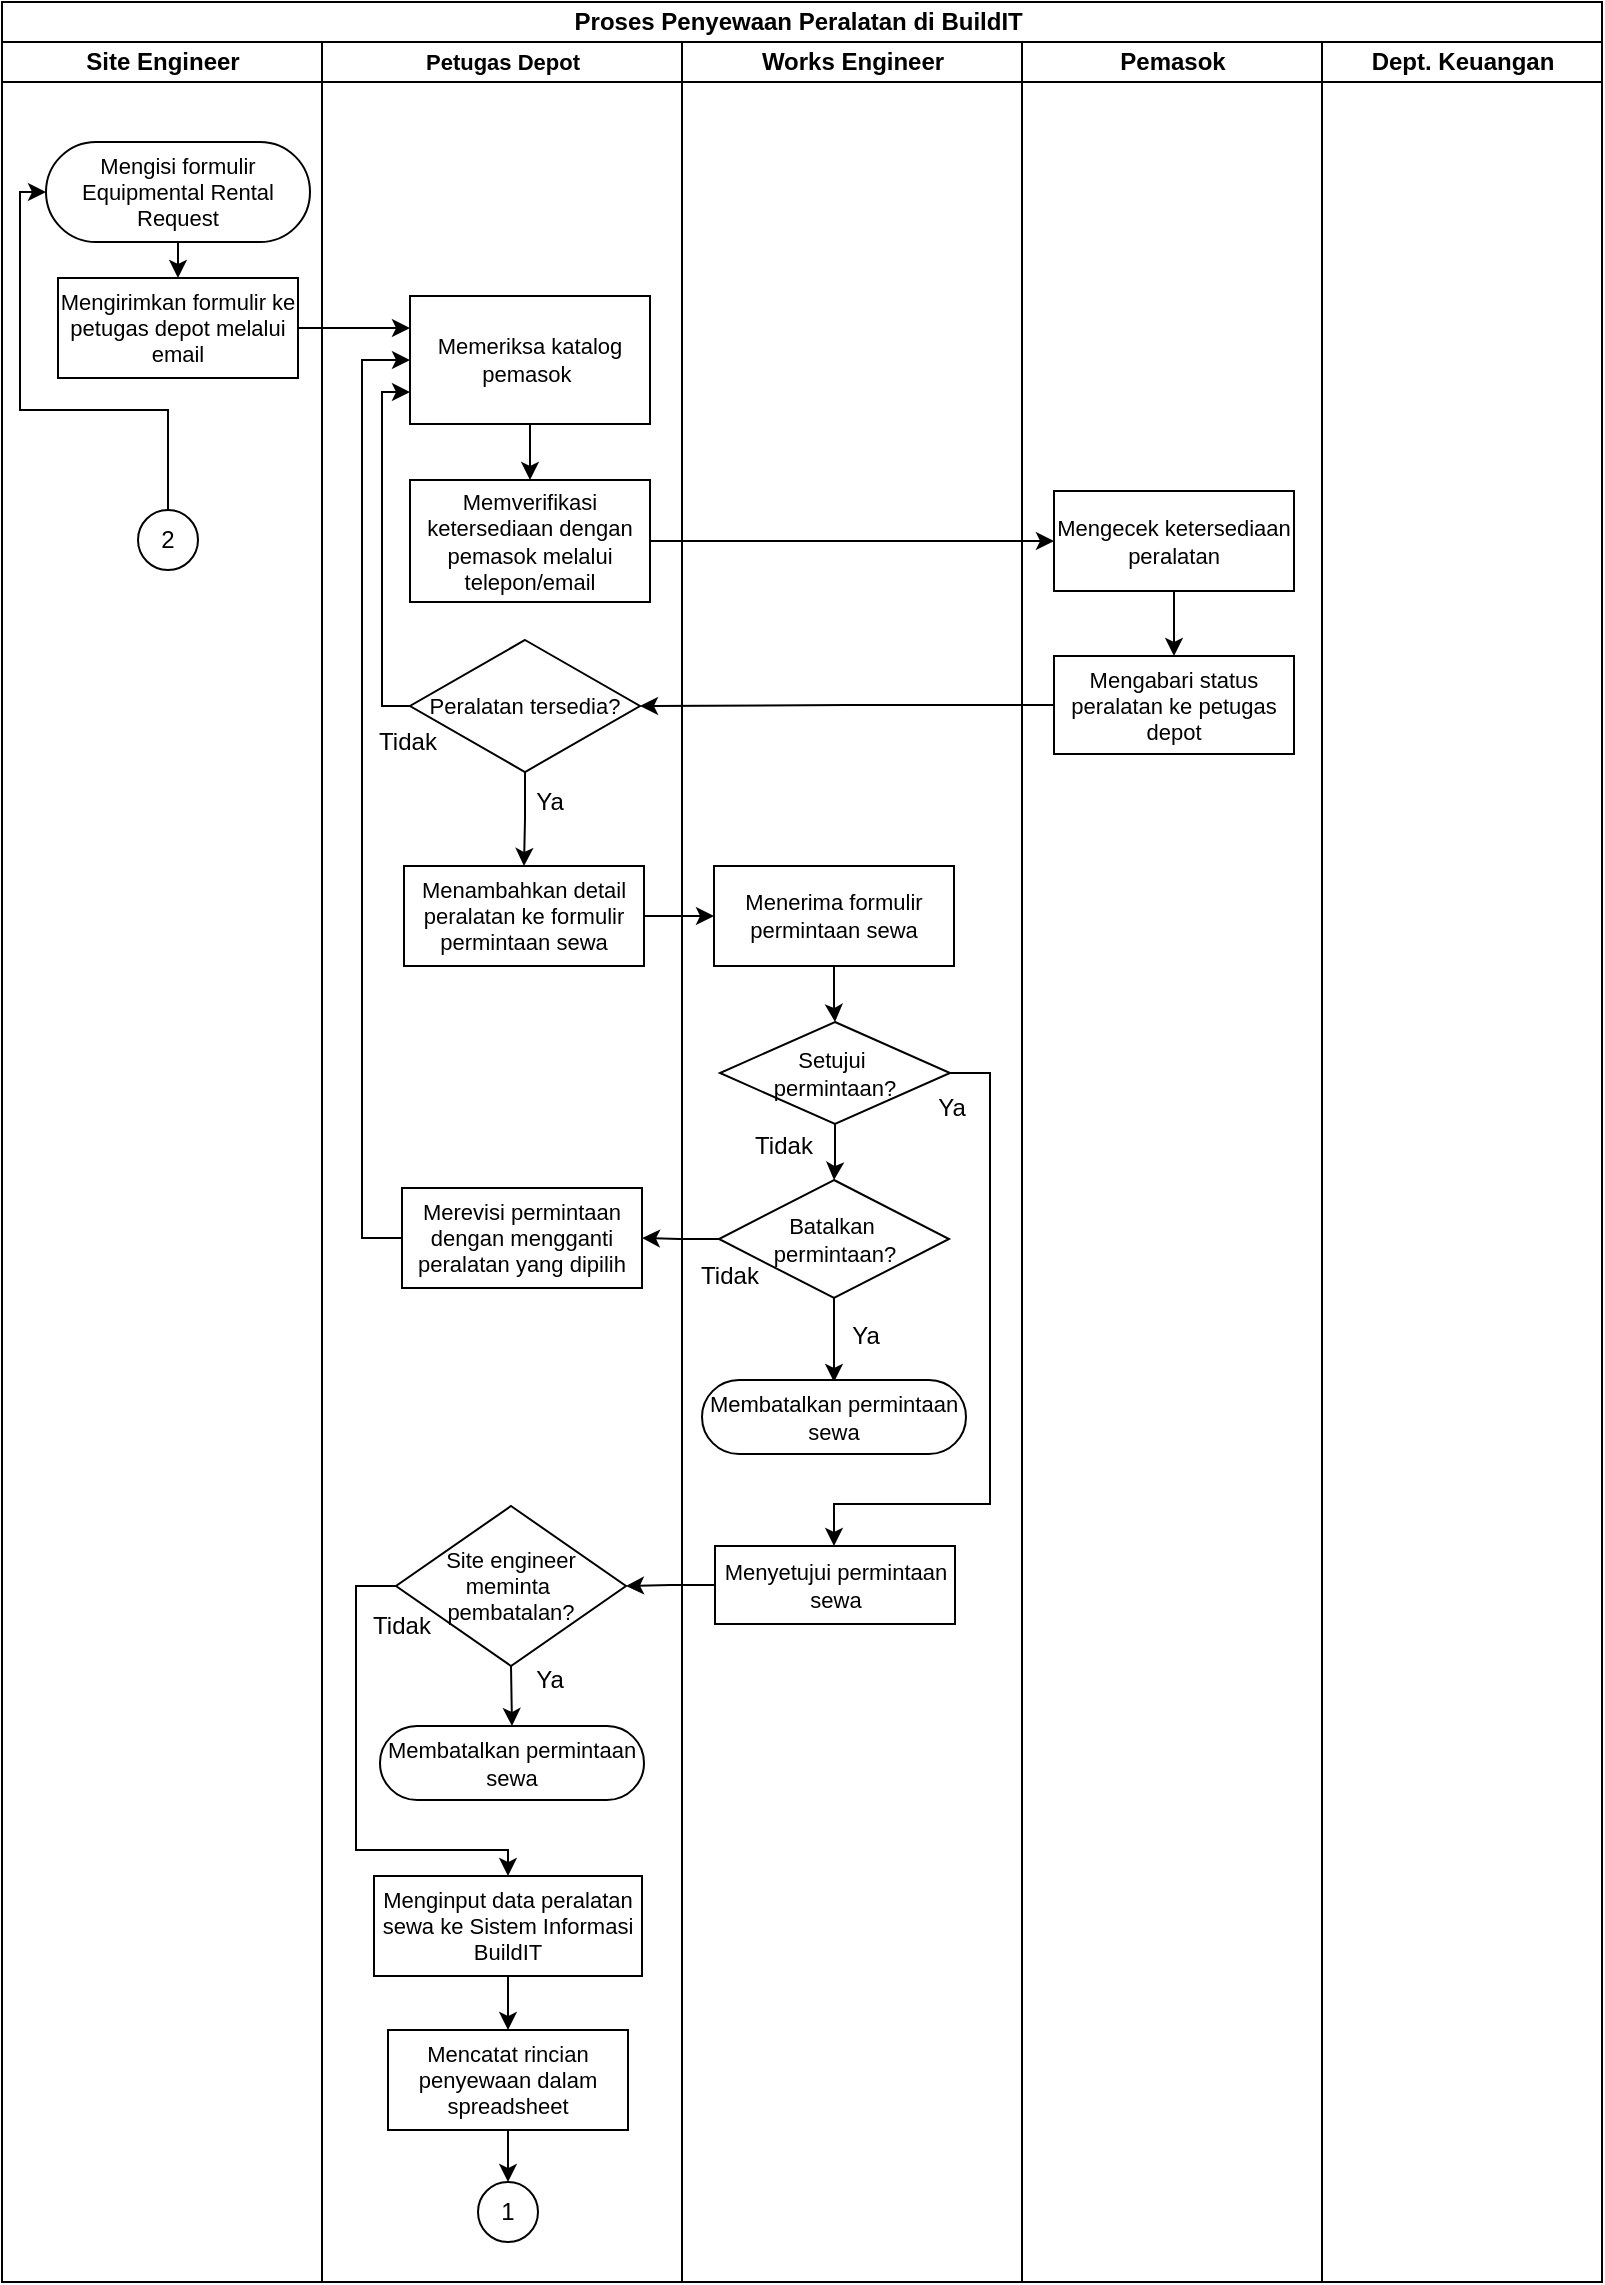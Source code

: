 <mxfile version="26.0.14" pages="3">
  <diagram id="prtHgNgQTEPvFCAcTncT" name="Page-1">
    <mxGraphModel dx="1945" dy="4340" grid="1" gridSize="10" guides="1" tooltips="1" connect="1" arrows="1" fold="1" page="1" pageScale="1" pageWidth="827" pageHeight="1169" math="0" shadow="0">
      <root>
        <mxCell id="0" />
        <mxCell id="1" parent="0" />
        <mxCell id="jIQ_TxtXl38ZR4wvXbJK-1" value="Proses Penyewaan Peralatan di BuildIT&amp;nbsp;" style="swimlane;html=1;childLayout=stackLayout;resizeParent=1;resizeParentMax=0;startSize=20;whiteSpace=wrap;gradientColor=none;" parent="1" vertex="1">
          <mxGeometry x="11" y="-3494" width="800" height="1140" as="geometry">
            <mxRectangle x="234" y="-3440" width="260" height="30" as="alternateBounds" />
          </mxGeometry>
        </mxCell>
        <mxCell id="jIQ_TxtXl38ZR4wvXbJK-2" value="Site Engineer" style="swimlane;html=1;startSize=20;labelBorderColor=none;labelBackgroundColor=none;textShadow=0;fontColor=default;" parent="jIQ_TxtXl38ZR4wvXbJK-1" vertex="1">
          <mxGeometry y="20" width="160" height="1120" as="geometry">
            <mxRectangle y="20" width="40" height="460" as="alternateBounds" />
          </mxGeometry>
        </mxCell>
        <mxCell id="stpsXEzvuc9ygyJErnF_-3" style="edgeStyle=orthogonalEdgeStyle;rounded=0;orthogonalLoop=1;jettySize=auto;html=1;exitX=0.5;exitY=1;exitDx=0;exitDy=0;entryX=0.5;entryY=0;entryDx=0;entryDy=0;" parent="jIQ_TxtXl38ZR4wvXbJK-2" source="stpsXEzvuc9ygyJErnF_-1" target="stpsXEzvuc9ygyJErnF_-2" edge="1">
          <mxGeometry relative="1" as="geometry" />
        </mxCell>
        <mxCell id="stpsXEzvuc9ygyJErnF_-1" value="Mengisi formulir Equipmental Rental Request" style="rounded=1;whiteSpace=wrap;html=1;arcSize=50;fontSize=11;" parent="jIQ_TxtXl38ZR4wvXbJK-2" vertex="1">
          <mxGeometry x="22" y="50" width="132" height="50" as="geometry" />
        </mxCell>
        <mxCell id="stpsXEzvuc9ygyJErnF_-2" value="Mengirimkan formulir ke petugas depot melalui email" style="rounded=0;whiteSpace=wrap;html=1;fontSize=11;" parent="jIQ_TxtXl38ZR4wvXbJK-2" vertex="1">
          <mxGeometry x="28" y="118" width="120" height="50" as="geometry" />
        </mxCell>
        <mxCell id="XpVUlWsrXQSi-ydZfAI3-2" style="edgeStyle=orthogonalEdgeStyle;rounded=0;orthogonalLoop=1;jettySize=auto;html=1;exitX=0.5;exitY=0;exitDx=0;exitDy=0;entryX=0;entryY=0.5;entryDx=0;entryDy=0;" edge="1" parent="jIQ_TxtXl38ZR4wvXbJK-2" source="XpVUlWsrXQSi-ydZfAI3-1" target="stpsXEzvuc9ygyJErnF_-1">
          <mxGeometry relative="1" as="geometry">
            <Array as="points">
              <mxPoint x="83" y="184" />
              <mxPoint x="9" y="184" />
              <mxPoint x="9" y="75" />
            </Array>
          </mxGeometry>
        </mxCell>
        <mxCell id="XpVUlWsrXQSi-ydZfAI3-1" value="2" style="ellipse;whiteSpace=wrap;html=1;aspect=fixed;" vertex="1" parent="jIQ_TxtXl38ZR4wvXbJK-2">
          <mxGeometry x="68" y="234" width="30" height="30" as="geometry" />
        </mxCell>
        <mxCell id="jIQ_TxtXl38ZR4wvXbJK-3" value="Petugas Depot" style="swimlane;html=1;startSize=20;fontSize=11;" parent="jIQ_TxtXl38ZR4wvXbJK-1" vertex="1">
          <mxGeometry x="160" y="20" width="180" height="1120" as="geometry">
            <mxRectangle x="120" y="20" width="40" height="460" as="alternateBounds" />
          </mxGeometry>
        </mxCell>
        <mxCell id="stpsXEzvuc9ygyJErnF_-7" style="edgeStyle=orthogonalEdgeStyle;rounded=0;orthogonalLoop=1;jettySize=auto;html=1;exitX=0.5;exitY=1;exitDx=0;exitDy=0;" parent="jIQ_TxtXl38ZR4wvXbJK-3" source="stpsXEzvuc9ygyJErnF_-5" target="stpsXEzvuc9ygyJErnF_-6" edge="1">
          <mxGeometry relative="1" as="geometry" />
        </mxCell>
        <mxCell id="stpsXEzvuc9ygyJErnF_-5" value="Memeriksa katalog pemasok &lt;span style=&quot;color: rgba(0, 0, 0, 0); font-family: monospace; font-size: 0px; text-align: start; text-wrap-mode: nowrap;&quot;&gt;%3CmxGraphModel%3E%3Croot%3E%3CmxCell%20id%3D%220%22%2F%3E%3CmxCell%20id%3D%221%22%20parent%3D%220%22%2F%3E%3CmxCell%20id%3D%222%22%20value%3D%22Mengirimkan%20formulir%20ke%20petugas%20depot%20melalui%20email%22%20style%3D%22rounded%3D0%3BwhiteSpace%3Dwrap%3Bhtml%3D1%3BfontSize%3D11%3B%22%20vertex%3D%221%22%20parent%3D%221%22%3E%3CmxGeometry%20x%3D%2294%22%20y%3D%22-3337%22%20width%3D%22120%22%20height%3D%2250%22%20as%3D%22geometry%22%2F%3E%3C%2FmxCell%3E%3C%2Froot%3E%3C&lt;/span&gt;" style="rounded=0;whiteSpace=wrap;html=1;fontSize=11;" parent="jIQ_TxtXl38ZR4wvXbJK-3" vertex="1">
          <mxGeometry x="44" y="127" width="120" height="64" as="geometry" />
        </mxCell>
        <mxCell id="stpsXEzvuc9ygyJErnF_-6" value="Memverifikasi ketersediaan dengan pemasok melalui telepon/email" style="rounded=0;whiteSpace=wrap;html=1;fontSize=11;" parent="jIQ_TxtXl38ZR4wvXbJK-3" vertex="1">
          <mxGeometry x="44" y="219" width="120" height="61" as="geometry" />
        </mxCell>
        <mxCell id="stpsXEzvuc9ygyJErnF_-25" value="" style="edgeStyle=orthogonalEdgeStyle;rounded=0;orthogonalLoop=1;jettySize=auto;html=1;" parent="jIQ_TxtXl38ZR4wvXbJK-3" source="stpsXEzvuc9ygyJErnF_-16" target="stpsXEzvuc9ygyJErnF_-24" edge="1">
          <mxGeometry relative="1" as="geometry" />
        </mxCell>
        <mxCell id="stpsXEzvuc9ygyJErnF_-67" style="edgeStyle=orthogonalEdgeStyle;rounded=0;orthogonalLoop=1;jettySize=auto;html=1;exitX=0;exitY=0.5;exitDx=0;exitDy=0;entryX=0;entryY=0.75;entryDx=0;entryDy=0;" parent="jIQ_TxtXl38ZR4wvXbJK-3" source="stpsXEzvuc9ygyJErnF_-16" target="stpsXEzvuc9ygyJErnF_-5" edge="1">
          <mxGeometry relative="1" as="geometry">
            <Array as="points">
              <mxPoint x="30" y="332" />
              <mxPoint x="30" y="175" />
            </Array>
          </mxGeometry>
        </mxCell>
        <mxCell id="stpsXEzvuc9ygyJErnF_-16" value="Peralatan tersedia?" style="rhombus;whiteSpace=wrap;html=1;fontSize=11;" parent="jIQ_TxtXl38ZR4wvXbJK-3" vertex="1">
          <mxGeometry x="44" y="299" width="115" height="66" as="geometry" />
        </mxCell>
        <mxCell id="stpsXEzvuc9ygyJErnF_-22" value="Tidak" style="text;html=1;align=center;verticalAlign=middle;whiteSpace=wrap;rounded=0;" parent="jIQ_TxtXl38ZR4wvXbJK-3" vertex="1">
          <mxGeometry x="13" y="335" width="60" height="30" as="geometry" />
        </mxCell>
        <mxCell id="stpsXEzvuc9ygyJErnF_-24" value="Menambahkan detail peralatan ke formulir permintaan sewa" style="rounded=0;whiteSpace=wrap;html=1;fontSize=11;" parent="jIQ_TxtXl38ZR4wvXbJK-3" vertex="1">
          <mxGeometry x="41" y="412" width="120" height="50" as="geometry" />
        </mxCell>
        <mxCell id="stpsXEzvuc9ygyJErnF_-26" value="Ya" style="text;html=1;align=center;verticalAlign=middle;whiteSpace=wrap;rounded=0;" parent="jIQ_TxtXl38ZR4wvXbJK-3" vertex="1">
          <mxGeometry x="84" y="365" width="60" height="30" as="geometry" />
        </mxCell>
        <mxCell id="stpsXEzvuc9ygyJErnF_-72" style="edgeStyle=orthogonalEdgeStyle;rounded=0;orthogonalLoop=1;jettySize=auto;html=1;exitX=0;exitY=0.5;exitDx=0;exitDy=0;entryX=0;entryY=0.5;entryDx=0;entryDy=0;" parent="jIQ_TxtXl38ZR4wvXbJK-3" source="stpsXEzvuc9ygyJErnF_-60" target="stpsXEzvuc9ygyJErnF_-5" edge="1">
          <mxGeometry relative="1" as="geometry">
            <Array as="points">
              <mxPoint x="20" y="598" />
              <mxPoint x="20" y="159" />
            </Array>
          </mxGeometry>
        </mxCell>
        <mxCell id="stpsXEzvuc9ygyJErnF_-60" value="Merevisi permintaan dengan mengganti peralatan yang dipilih" style="rounded=0;whiteSpace=wrap;html=1;fontSize=11;" parent="jIQ_TxtXl38ZR4wvXbJK-3" vertex="1">
          <mxGeometry x="40" y="573" width="120" height="50" as="geometry" />
        </mxCell>
        <mxCell id="F81FiVsaiBHQmp6WmdhL-25" style="edgeStyle=orthogonalEdgeStyle;rounded=0;orthogonalLoop=1;jettySize=auto;html=1;exitX=0.5;exitY=1;exitDx=0;exitDy=0;entryX=0.5;entryY=0;entryDx=0;entryDy=0;" edge="1" parent="jIQ_TxtXl38ZR4wvXbJK-3" source="F81FiVsaiBHQmp6WmdhL-19" target="F81FiVsaiBHQmp6WmdhL-23">
          <mxGeometry relative="1" as="geometry" />
        </mxCell>
        <mxCell id="F81FiVsaiBHQmp6WmdhL-19" value="Site engineer&lt;div&gt;meminta&amp;nbsp;&lt;/div&gt;&lt;div&gt;pembatalan?&lt;/div&gt;" style="rhombus;whiteSpace=wrap;html=1;fontSize=11;" vertex="1" parent="jIQ_TxtXl38ZR4wvXbJK-3">
          <mxGeometry x="37" y="732" width="115" height="80" as="geometry" />
        </mxCell>
        <mxCell id="F81FiVsaiBHQmp6WmdhL-23" value="Membatalkan permintaan sewa" style="rounded=1;whiteSpace=wrap;html=1;arcSize=50;fontSize=11;" vertex="1" parent="jIQ_TxtXl38ZR4wvXbJK-3">
          <mxGeometry x="29" y="842" width="132" height="37" as="geometry" />
        </mxCell>
        <mxCell id="F81FiVsaiBHQmp6WmdhL-29" value="" style="edgeStyle=orthogonalEdgeStyle;rounded=0;orthogonalLoop=1;jettySize=auto;html=1;" edge="1" parent="jIQ_TxtXl38ZR4wvXbJK-3" source="stpsXEzvuc9ygyJErnF_-79" target="F81FiVsaiBHQmp6WmdhL-28">
          <mxGeometry relative="1" as="geometry" />
        </mxCell>
        <mxCell id="stpsXEzvuc9ygyJErnF_-79" value="Menginpu&lt;span style=&quot;color: rgba(0, 0, 0, 0); font-family: monospace; font-size: 0px; text-align: start; text-wrap-mode: nowrap;&quot;&gt;%3CmxGraphModel%3E%3Croot%3E%3CmxCell%20id%3D%220%22%2F%3E%3CmxCell%20id%3D%221%22%20parent%3D%220%22%2F%3E%3CmxCell%20id%3D%222%22%20value%3D%22Tidak%22%20style%3D%22text%3Bhtml%3D1%3Balign%3Dcenter%3BverticalAlign%3Dmiddle%3BwhiteSpace%3Dwrap%3Brounded%3D0%3B%22%20vertex%3D%221%22%20parent%3D%221%22%3E%3CmxGeometry%20x%3D%22348%22%20y%3D%22-2867%22%20width%3D%2260%22%20height%3D%2230%22%20as%3D%22geometry%22%2F%3E%3C%2FmxCell%3E%3C%2Froot%3E%3C%2FmxGraphModel%3E&lt;/span&gt;t data peralatan sewa ke Sistem Informasi BuildIT" style="rounded=0;whiteSpace=wrap;html=1;fontSize=11;" parent="jIQ_TxtXl38ZR4wvXbJK-3" vertex="1">
          <mxGeometry x="26" y="917" width="134" height="50" as="geometry" />
        </mxCell>
        <mxCell id="F81FiVsaiBHQmp6WmdhL-22" style="edgeStyle=orthogonalEdgeStyle;rounded=0;orthogonalLoop=1;jettySize=auto;html=1;exitX=0;exitY=0.5;exitDx=0;exitDy=0;entryX=0.5;entryY=0;entryDx=0;entryDy=0;" edge="1" parent="jIQ_TxtXl38ZR4wvXbJK-3" source="F81FiVsaiBHQmp6WmdhL-19" target="stpsXEzvuc9ygyJErnF_-79">
          <mxGeometry relative="1" as="geometry">
            <Array as="points">
              <mxPoint x="17" y="772" />
              <mxPoint x="17" y="904" />
              <mxPoint x="93" y="904" />
            </Array>
          </mxGeometry>
        </mxCell>
        <mxCell id="F81FiVsaiBHQmp6WmdhL-26" value="Ya" style="text;html=1;align=center;verticalAlign=middle;whiteSpace=wrap;rounded=0;" vertex="1" parent="jIQ_TxtXl38ZR4wvXbJK-3">
          <mxGeometry x="84" y="804" width="60" height="30" as="geometry" />
        </mxCell>
        <mxCell id="stpsXEzvuc9ygyJErnF_-63" value="Tidak" style="text;html=1;align=center;verticalAlign=middle;whiteSpace=wrap;rounded=0;" parent="jIQ_TxtXl38ZR4wvXbJK-3" vertex="1">
          <mxGeometry x="10" y="777" width="60" height="30" as="geometry" />
        </mxCell>
        <mxCell id="F81FiVsaiBHQmp6WmdhL-31" value="" style="edgeStyle=orthogonalEdgeStyle;rounded=0;orthogonalLoop=1;jettySize=auto;html=1;" edge="1" parent="jIQ_TxtXl38ZR4wvXbJK-3" source="F81FiVsaiBHQmp6WmdhL-28" target="F81FiVsaiBHQmp6WmdhL-30">
          <mxGeometry relative="1" as="geometry" />
        </mxCell>
        <mxCell id="F81FiVsaiBHQmp6WmdhL-28" value="Mencatat rincian penyewaan dalam spreadsheet" style="rounded=0;whiteSpace=wrap;html=1;fontSize=11;" vertex="1" parent="jIQ_TxtXl38ZR4wvXbJK-3">
          <mxGeometry x="33" y="994" width="120" height="50" as="geometry" />
        </mxCell>
        <mxCell id="F81FiVsaiBHQmp6WmdhL-30" value="1" style="ellipse;whiteSpace=wrap;html=1;aspect=fixed;" vertex="1" parent="jIQ_TxtXl38ZR4wvXbJK-3">
          <mxGeometry x="78" y="1070" width="30" height="30" as="geometry" />
        </mxCell>
        <mxCell id="jIQ_TxtXl38ZR4wvXbJK-4" value="Works Engineer" style="swimlane;html=1;startSize=20;" parent="jIQ_TxtXl38ZR4wvXbJK-1" vertex="1">
          <mxGeometry x="340" y="20" width="170" height="1120" as="geometry">
            <mxRectangle x="160" y="20" width="40" height="460" as="alternateBounds" />
          </mxGeometry>
        </mxCell>
        <mxCell id="stpsXEzvuc9ygyJErnF_-54" value="" style="edgeStyle=orthogonalEdgeStyle;rounded=0;orthogonalLoop=1;jettySize=auto;html=1;" parent="jIQ_TxtXl38ZR4wvXbJK-4" source="stpsXEzvuc9ygyJErnF_-51" target="stpsXEzvuc9ygyJErnF_-53" edge="1">
          <mxGeometry relative="1" as="geometry" />
        </mxCell>
        <mxCell id="stpsXEzvuc9ygyJErnF_-51" value="Menerima formulir permintaan sewa" style="rounded=0;whiteSpace=wrap;html=1;fontSize=11;" parent="jIQ_TxtXl38ZR4wvXbJK-4" vertex="1">
          <mxGeometry x="16" y="412" width="120" height="50" as="geometry" />
        </mxCell>
        <mxCell id="stpsXEzvuc9ygyJErnF_-56" value="" style="edgeStyle=orthogonalEdgeStyle;rounded=0;orthogonalLoop=1;jettySize=auto;html=1;" parent="jIQ_TxtXl38ZR4wvXbJK-4" source="stpsXEzvuc9ygyJErnF_-53" target="stpsXEzvuc9ygyJErnF_-55" edge="1">
          <mxGeometry relative="1" as="geometry" />
        </mxCell>
        <mxCell id="stpsXEzvuc9ygyJErnF_-75" style="edgeStyle=orthogonalEdgeStyle;rounded=0;orthogonalLoop=1;jettySize=auto;html=1;exitX=1;exitY=0.5;exitDx=0;exitDy=0;" parent="jIQ_TxtXl38ZR4wvXbJK-4" source="stpsXEzvuc9ygyJErnF_-53" target="stpsXEzvuc9ygyJErnF_-74" edge="1">
          <mxGeometry relative="1" as="geometry">
            <Array as="points">
              <mxPoint x="154" y="515" />
              <mxPoint x="154" y="731" />
              <mxPoint x="76" y="731" />
            </Array>
          </mxGeometry>
        </mxCell>
        <mxCell id="stpsXEzvuc9ygyJErnF_-53" value="Setujui&amp;nbsp;&lt;div&gt;permintaan?&lt;/div&gt;" style="rhombus;whiteSpace=wrap;html=1;fontSize=11;" parent="jIQ_TxtXl38ZR4wvXbJK-4" vertex="1">
          <mxGeometry x="19" y="490" width="115" height="51" as="geometry" />
        </mxCell>
        <mxCell id="stpsXEzvuc9ygyJErnF_-59" value="" style="edgeStyle=orthogonalEdgeStyle;rounded=0;orthogonalLoop=1;jettySize=auto;html=1;" parent="jIQ_TxtXl38ZR4wvXbJK-4" source="stpsXEzvuc9ygyJErnF_-55" edge="1">
          <mxGeometry relative="1" as="geometry">
            <mxPoint x="76" y="670" as="targetPoint" />
          </mxGeometry>
        </mxCell>
        <mxCell id="stpsXEzvuc9ygyJErnF_-55" value="Batalkan&amp;nbsp;&lt;div&gt;permintaan?&lt;/div&gt;" style="rhombus;whiteSpace=wrap;html=1;fontSize=11;" parent="jIQ_TxtXl38ZR4wvXbJK-4" vertex="1">
          <mxGeometry x="18.5" y="569" width="115" height="59" as="geometry" />
        </mxCell>
        <mxCell id="stpsXEzvuc9ygyJErnF_-58" value="Membatalkan permintaan sewa" style="rounded=1;whiteSpace=wrap;html=1;arcSize=50;fontSize=11;" parent="jIQ_TxtXl38ZR4wvXbJK-4" vertex="1">
          <mxGeometry x="10" y="669" width="132" height="37" as="geometry" />
        </mxCell>
        <mxCell id="stpsXEzvuc9ygyJErnF_-61" value="Ya" style="text;html=1;align=center;verticalAlign=middle;whiteSpace=wrap;rounded=0;" parent="jIQ_TxtXl38ZR4wvXbJK-4" vertex="1">
          <mxGeometry x="62" y="632" width="60" height="30" as="geometry" />
        </mxCell>
        <mxCell id="stpsXEzvuc9ygyJErnF_-73" value="Tidak" style="text;html=1;align=center;verticalAlign=middle;whiteSpace=wrap;rounded=0;" parent="jIQ_TxtXl38ZR4wvXbJK-4" vertex="1">
          <mxGeometry x="21" y="537" width="60" height="30" as="geometry" />
        </mxCell>
        <mxCell id="stpsXEzvuc9ygyJErnF_-74" value="Menyetujui permintaan sewa" style="rounded=0;whiteSpace=wrap;html=1;fontSize=11;" parent="jIQ_TxtXl38ZR4wvXbJK-4" vertex="1">
          <mxGeometry x="16.5" y="752" width="120" height="39" as="geometry" />
        </mxCell>
        <mxCell id="stpsXEzvuc9ygyJErnF_-76" value="Ya" style="text;html=1;align=center;verticalAlign=middle;whiteSpace=wrap;rounded=0;" parent="jIQ_TxtXl38ZR4wvXbJK-4" vertex="1">
          <mxGeometry x="105" y="518" width="60" height="30" as="geometry" />
        </mxCell>
        <mxCell id="S7f3inCn3U9DqwvzRyyF-1" value="Tidak" style="text;html=1;align=center;verticalAlign=middle;whiteSpace=wrap;rounded=0;" vertex="1" parent="jIQ_TxtXl38ZR4wvXbJK-4">
          <mxGeometry x="-6" y="602" width="60" height="30" as="geometry" />
        </mxCell>
        <mxCell id="jIQ_TxtXl38ZR4wvXbJK-7" value="Pemasok" style="swimlane;html=1;startSize=20;" parent="jIQ_TxtXl38ZR4wvXbJK-1" vertex="1">
          <mxGeometry x="510" y="20" width="150" height="1120" as="geometry">
            <mxRectangle x="160" y="20" width="40" height="460" as="alternateBounds" />
          </mxGeometry>
        </mxCell>
        <mxCell id="stpsXEzvuc9ygyJErnF_-15" value="" style="edgeStyle=orthogonalEdgeStyle;rounded=0;orthogonalLoop=1;jettySize=auto;html=1;" parent="jIQ_TxtXl38ZR4wvXbJK-7" source="stpsXEzvuc9ygyJErnF_-8" target="stpsXEzvuc9ygyJErnF_-14" edge="1">
          <mxGeometry relative="1" as="geometry" />
        </mxCell>
        <mxCell id="stpsXEzvuc9ygyJErnF_-8" value="Mengecek ketersediaan peralatan" style="rounded=0;whiteSpace=wrap;html=1;fontSize=11;" parent="jIQ_TxtXl38ZR4wvXbJK-7" vertex="1">
          <mxGeometry x="16" y="224.5" width="120" height="50" as="geometry" />
        </mxCell>
        <mxCell id="stpsXEzvuc9ygyJErnF_-14" value="Mengabari status peralatan ke petugas depot" style="rounded=0;whiteSpace=wrap;html=1;fontSize=11;" parent="jIQ_TxtXl38ZR4wvXbJK-7" vertex="1">
          <mxGeometry x="16" y="307" width="120" height="49" as="geometry" />
        </mxCell>
        <mxCell id="jIQ_TxtXl38ZR4wvXbJK-6" value="Dept. Keuangan" style="swimlane;html=1;startSize=20;" parent="jIQ_TxtXl38ZR4wvXbJK-1" vertex="1">
          <mxGeometry x="660" y="20" width="140" height="1120" as="geometry">
            <mxRectangle x="160" y="20" width="40" height="460" as="alternateBounds" />
          </mxGeometry>
        </mxCell>
        <mxCell id="stpsXEzvuc9ygyJErnF_-9" style="edgeStyle=orthogonalEdgeStyle;rounded=0;orthogonalLoop=1;jettySize=auto;html=1;exitX=1;exitY=0.5;exitDx=0;exitDy=0;entryX=0;entryY=0.5;entryDx=0;entryDy=0;" parent="jIQ_TxtXl38ZR4wvXbJK-1" source="stpsXEzvuc9ygyJErnF_-6" target="stpsXEzvuc9ygyJErnF_-8" edge="1">
          <mxGeometry relative="1" as="geometry" />
        </mxCell>
        <mxCell id="stpsXEzvuc9ygyJErnF_-17" style="edgeStyle=orthogonalEdgeStyle;rounded=0;orthogonalLoop=1;jettySize=auto;html=1;exitX=0;exitY=0.5;exitDx=0;exitDy=0;entryX=1;entryY=0.5;entryDx=0;entryDy=0;" parent="jIQ_TxtXl38ZR4wvXbJK-1" source="stpsXEzvuc9ygyJErnF_-14" target="stpsXEzvuc9ygyJErnF_-16" edge="1">
          <mxGeometry relative="1" as="geometry" />
        </mxCell>
        <mxCell id="stpsXEzvuc9ygyJErnF_-52" value="" style="edgeStyle=orthogonalEdgeStyle;rounded=0;orthogonalLoop=1;jettySize=auto;html=1;" parent="jIQ_TxtXl38ZR4wvXbJK-1" source="stpsXEzvuc9ygyJErnF_-24" target="stpsXEzvuc9ygyJErnF_-51" edge="1">
          <mxGeometry relative="1" as="geometry" />
        </mxCell>
        <mxCell id="stpsXEzvuc9ygyJErnF_-62" value="" style="edgeStyle=orthogonalEdgeStyle;rounded=0;orthogonalLoop=1;jettySize=auto;html=1;" parent="jIQ_TxtXl38ZR4wvXbJK-1" source="stpsXEzvuc9ygyJErnF_-55" target="stpsXEzvuc9ygyJErnF_-60" edge="1">
          <mxGeometry relative="1" as="geometry" />
        </mxCell>
        <mxCell id="stpsXEzvuc9ygyJErnF_-70" style="edgeStyle=orthogonalEdgeStyle;rounded=0;orthogonalLoop=1;jettySize=auto;html=1;exitX=1;exitY=0.5;exitDx=0;exitDy=0;entryX=0;entryY=0.25;entryDx=0;entryDy=0;" parent="jIQ_TxtXl38ZR4wvXbJK-1" source="stpsXEzvuc9ygyJErnF_-2" target="stpsXEzvuc9ygyJErnF_-5" edge="1">
          <mxGeometry relative="1" as="geometry" />
        </mxCell>
        <mxCell id="F81FiVsaiBHQmp6WmdhL-7" style="edgeStyle=orthogonalEdgeStyle;rounded=0;orthogonalLoop=1;jettySize=auto;html=1;exitX=0;exitY=0.5;exitDx=0;exitDy=0;entryX=1;entryY=0.5;entryDx=0;entryDy=0;" edge="1" parent="jIQ_TxtXl38ZR4wvXbJK-1" source="stpsXEzvuc9ygyJErnF_-74" target="F81FiVsaiBHQmp6WmdhL-19">
          <mxGeometry relative="1" as="geometry">
            <mxPoint x="306" y="792" as="targetPoint" />
          </mxGeometry>
        </mxCell>
      </root>
    </mxGraphModel>
  </diagram>
  <diagram id="NUmxROvcjzXoUAMA4pjh" name="Page-2">
    <mxGraphModel dx="1556" dy="4173" grid="1" gridSize="10" guides="1" tooltips="1" connect="1" arrows="1" fold="1" page="1" pageScale="1" pageWidth="827" pageHeight="1169" math="0" shadow="0">
      <root>
        <mxCell id="0" />
        <mxCell id="1" parent="0" />
        <mxCell id="JuFaSFJ00Oj0XFXtzjpp-1" value="Proses Penyewaan Peralatan di BuildIT&amp;nbsp;" style="swimlane;html=1;childLayout=stackLayout;resizeParent=1;resizeParentMax=0;startSize=20;whiteSpace=wrap;gradientColor=none;" parent="1" vertex="1">
          <mxGeometry x="6" y="-3495" width="800" height="1140" as="geometry">
            <mxRectangle x="234" y="-3440" width="260" height="30" as="alternateBounds" />
          </mxGeometry>
        </mxCell>
        <mxCell id="JuFaSFJ00Oj0XFXtzjpp-2" value="Site Engineer" style="swimlane;html=1;startSize=20;labelBorderColor=none;labelBackgroundColor=none;textShadow=0;fontColor=default;" parent="JuFaSFJ00Oj0XFXtzjpp-1" vertex="1">
          <mxGeometry y="20" width="170" height="1120" as="geometry">
            <mxRectangle y="20" width="40" height="460" as="alternateBounds" />
          </mxGeometry>
        </mxCell>
        <mxCell id="bBcL4E-hJlawVHcyrzwE-4" style="edgeStyle=orthogonalEdgeStyle;rounded=0;orthogonalLoop=1;jettySize=auto;html=1;exitX=0.5;exitY=1;exitDx=0;exitDy=0;entryX=0.5;entryY=0;entryDx=0;entryDy=0;" edge="1" parent="JuFaSFJ00Oj0XFXtzjpp-2" source="bBcL4E-hJlawVHcyrzwE-1" target="bBcL4E-hJlawVHcyrzwE-3">
          <mxGeometry relative="1" as="geometry" />
        </mxCell>
        <mxCell id="bBcL4E-hJlawVHcyrzwE-1" value="Menerima peralatan sewa" style="rounded=0;whiteSpace=wrap;html=1;fontSize=11;" vertex="1" parent="JuFaSFJ00Oj0XFXtzjpp-2">
          <mxGeometry x="27" y="304" width="120" height="39" as="geometry" />
        </mxCell>
        <mxCell id="bBcL4E-hJlawVHcyrzwE-6" style="edgeStyle=orthogonalEdgeStyle;rounded=0;orthogonalLoop=1;jettySize=auto;html=1;exitX=0.5;exitY=1;exitDx=0;exitDy=0;entryX=0.5;entryY=0;entryDx=0;entryDy=0;" edge="1" parent="JuFaSFJ00Oj0XFXtzjpp-2" source="bBcL4E-hJlawVHcyrzwE-3" target="bBcL4E-hJlawVHcyrzwE-5">
          <mxGeometry relative="1" as="geometry" />
        </mxCell>
        <mxCell id="bBcL4E-hJlawVHcyrzwE-3" value="Memeriksa spesifikasi peralatan" style="rounded=0;whiteSpace=wrap;html=1;fontSize=11;" vertex="1" parent="JuFaSFJ00Oj0XFXtzjpp-2">
          <mxGeometry x="27" y="374" width="120" height="39" as="geometry" />
        </mxCell>
        <mxCell id="bBcL4E-hJlawVHcyrzwE-9" value="" style="edgeStyle=orthogonalEdgeStyle;rounded=0;orthogonalLoop=1;jettySize=auto;html=1;" edge="1" parent="JuFaSFJ00Oj0XFXtzjpp-2" source="bBcL4E-hJlawVHcyrzwE-5" target="bBcL4E-hJlawVHcyrzwE-8">
          <mxGeometry relative="1" as="geometry" />
        </mxCell>
        <mxCell id="TMebU_uE21UAzUFtcI9s-1" style="edgeStyle=orthogonalEdgeStyle;rounded=0;orthogonalLoop=1;jettySize=auto;html=1;exitX=0;exitY=0.5;exitDx=0;exitDy=0;entryX=0.5;entryY=0;entryDx=0;entryDy=0;" edge="1" parent="JuFaSFJ00Oj0XFXtzjpp-2" source="bBcL4E-hJlawVHcyrzwE-5" target="IAuGjDEjLOq676N-xI1c-2">
          <mxGeometry relative="1" as="geometry">
            <Array as="points">
              <mxPoint x="14" y="476" />
              <mxPoint x="14" y="665" />
              <mxPoint x="89" y="665" />
            </Array>
          </mxGeometry>
        </mxCell>
        <mxCell id="bBcL4E-hJlawVHcyrzwE-5" value="&lt;div&gt;Peralatan sesuai&lt;/div&gt;&lt;div&gt;spesifikasi?&lt;/div&gt;" style="rhombus;whiteSpace=wrap;html=1;fontSize=11;" vertex="1" parent="JuFaSFJ00Oj0XFXtzjpp-2">
          <mxGeometry x="29.5" y="436" width="115" height="80" as="geometry" />
        </mxCell>
        <mxCell id="bBcL4E-hJlawVHcyrzwE-8" value="Mengembalikan barang ke pemasok" style="rounded=0;whiteSpace=wrap;html=1;fontSize=11;" vertex="1" parent="JuFaSFJ00Oj0XFXtzjpp-2">
          <mxGeometry x="27" y="552" width="120" height="39" as="geometry" />
        </mxCell>
        <mxCell id="IAuGjDEjLOq676N-xI1c-1" value="Tidak" style="text;html=1;align=center;verticalAlign=middle;whiteSpace=wrap;rounded=0;" vertex="1" parent="JuFaSFJ00Oj0XFXtzjpp-2">
          <mxGeometry x="75" y="516" width="60" height="30" as="geometry" />
        </mxCell>
        <mxCell id="IAuGjDEjLOq676N-xI1c-20" value="" style="edgeStyle=orthogonalEdgeStyle;rounded=0;orthogonalLoop=1;jettySize=auto;html=1;" edge="1" parent="JuFaSFJ00Oj0XFXtzjpp-2" source="IAuGjDEjLOq676N-xI1c-2" target="IAuGjDEjLOq676N-xI1c-19">
          <mxGeometry relative="1" as="geometry" />
        </mxCell>
        <mxCell id="IAuGjDEjLOq676N-xI1c-2" value="Menggunakan peralatan yang disewa" style="rounded=0;whiteSpace=wrap;html=1;fontSize=11;" vertex="1" parent="JuFaSFJ00Oj0XFXtzjpp-2">
          <mxGeometry x="28.5" y="694" width="120" height="39" as="geometry" />
        </mxCell>
        <mxCell id="IAuGjDEjLOq676N-xI1c-4" value="Ya" style="text;html=1;align=center;verticalAlign=middle;whiteSpace=wrap;rounded=0;" vertex="1" parent="JuFaSFJ00Oj0XFXtzjpp-2">
          <mxGeometry x="4" y="486" width="60" height="30" as="geometry" />
        </mxCell>
        <mxCell id="mQpOzH6rjB8scuZKnQGg-1" style="edgeStyle=orthogonalEdgeStyle;rounded=0;orthogonalLoop=1;jettySize=auto;html=1;exitX=0.5;exitY=1;exitDx=0;exitDy=0;entryX=0.5;entryY=0;entryDx=0;entryDy=0;" edge="1" parent="JuFaSFJ00Oj0XFXtzjpp-2" source="IAuGjDEjLOq676N-xI1c-19" target="1IJ4VisNQj5mnPXUO9DT-1">
          <mxGeometry relative="1" as="geometry" />
        </mxCell>
        <mxCell id="mQpOzH6rjB8scuZKnQGg-46" style="edgeStyle=orthogonalEdgeStyle;rounded=0;orthogonalLoop=1;jettySize=auto;html=1;exitX=0;exitY=0.5;exitDx=0;exitDy=0;entryX=0;entryY=0.5;entryDx=0;entryDy=0;" edge="1" parent="JuFaSFJ00Oj0XFXtzjpp-2" source="IAuGjDEjLOq676N-xI1c-19" target="mQpOzH6rjB8scuZKnQGg-45">
          <mxGeometry relative="1" as="geometry">
            <Array as="points">
              <mxPoint x="12" y="815" />
              <mxPoint x="12" y="995" />
              <mxPoint x="29" y="995" />
            </Array>
          </mxGeometry>
        </mxCell>
        <mxCell id="IAuGjDEjLOq676N-xI1c-19" value="&lt;div&gt;(1-2 hari&amp;nbsp;&amp;nbsp;&lt;/div&gt;&lt;div&gt;sebelum sewa habis)&lt;/div&gt;&lt;div&gt;Ingin&amp;nbsp;&lt;/div&gt;&lt;div&gt;memperpanjang&amp;nbsp;&lt;/div&gt;&lt;div&gt;sewa?&lt;/div&gt;" style="rhombus;whiteSpace=wrap;html=1;fontSize=11;" vertex="1" parent="JuFaSFJ00Oj0XFXtzjpp-2">
          <mxGeometry x="19.5" y="759" width="137.5" height="111" as="geometry" />
        </mxCell>
        <mxCell id="1IJ4VisNQj5mnPXUO9DT-1" value="Menghubungi pemasok melalui email atau telepon" style="rounded=0;whiteSpace=wrap;html=1;fontSize=11;" vertex="1" parent="JuFaSFJ00Oj0XFXtzjpp-2">
          <mxGeometry x="28.5" y="896" width="120" height="39" as="geometry" />
        </mxCell>
        <mxCell id="mQpOzH6rjB8scuZKnQGg-44" value="Ya" style="text;html=1;align=center;verticalAlign=middle;whiteSpace=wrap;rounded=0;" vertex="1" parent="JuFaSFJ00Oj0XFXtzjpp-2">
          <mxGeometry x="72.5" y="864" width="60" height="30" as="geometry" />
        </mxCell>
        <mxCell id="XJnabXCi6owQ3PfZLX10-3" value="" style="edgeStyle=orthogonalEdgeStyle;rounded=0;orthogonalLoop=1;jettySize=auto;html=1;" edge="1" parent="JuFaSFJ00Oj0XFXtzjpp-2" source="mQpOzH6rjB8scuZKnQGg-45" target="XJnabXCi6owQ3PfZLX10-2">
          <mxGeometry relative="1" as="geometry" />
        </mxCell>
        <mxCell id="mQpOzH6rjB8scuZKnQGg-45" value="Menggunakan peralatan hingga masa sewa" style="rounded=0;whiteSpace=wrap;html=1;fontSize=11;" vertex="1" parent="JuFaSFJ00Oj0XFXtzjpp-2">
          <mxGeometry x="29" y="975" width="120" height="39" as="geometry" />
        </mxCell>
        <mxCell id="mQpOzH6rjB8scuZKnQGg-47" value="Tidak" style="text;html=1;align=center;verticalAlign=middle;whiteSpace=wrap;rounded=0;" vertex="1" parent="JuFaSFJ00Oj0XFXtzjpp-2">
          <mxGeometry x="4" y="833" width="60" height="30" as="geometry" />
        </mxCell>
        <mxCell id="XJnabXCi6owQ3PfZLX10-2" value="3" style="ellipse;whiteSpace=wrap;html=1;aspect=fixed;" vertex="1" parent="JuFaSFJ00Oj0XFXtzjpp-2">
          <mxGeometry x="74" y="1056" width="30" height="30" as="geometry" />
        </mxCell>
        <mxCell id="JuFaSFJ00Oj0XFXtzjpp-16" value="Petugas Depot" style="swimlane;html=1;startSize=20;fontSize=11;" parent="JuFaSFJ00Oj0XFXtzjpp-1" vertex="1">
          <mxGeometry x="170" y="20" width="180" height="1120" as="geometry">
            <mxRectangle x="120" y="20" width="40" height="460" as="alternateBounds" />
          </mxGeometry>
        </mxCell>
        <mxCell id="0Wtp9cpgptai_IAv1jTs-2" value="" style="edgeStyle=orthogonalEdgeStyle;rounded=0;orthogonalLoop=1;jettySize=auto;html=1;" edge="1" parent="JuFaSFJ00Oj0XFXtzjpp-16" source="zOnkKQVtnQg4Ky76jIxF-1" target="0Wtp9cpgptai_IAv1jTs-1">
          <mxGeometry relative="1" as="geometry" />
        </mxCell>
        <mxCell id="zOnkKQVtnQg4Ky76jIxF-1" value="1" style="ellipse;whiteSpace=wrap;html=1;aspect=fixed;" vertex="1" parent="JuFaSFJ00Oj0XFXtzjpp-16">
          <mxGeometry x="75" y="44" width="30" height="30" as="geometry" />
        </mxCell>
        <mxCell id="0Wtp9cpgptai_IAv1jTs-1" value="Mengirimkan konfirmasi dan PO ke pemasok" style="rounded=0;whiteSpace=wrap;html=1;fontSize=11;" vertex="1" parent="JuFaSFJ00Oj0XFXtzjpp-16">
          <mxGeometry x="30" y="103" width="120" height="39" as="geometry" />
        </mxCell>
        <mxCell id="Onyj-dRvtpn0nZsLeM9A-2" value="" style="edgeStyle=orthogonalEdgeStyle;rounded=0;orthogonalLoop=1;jettySize=auto;html=1;" edge="1" parent="JuFaSFJ00Oj0XFXtzjpp-16" source="4is6JFxd_A97fPKlEZE9-3" target="Onyj-dRvtpn0nZsLeM9A-1">
          <mxGeometry relative="1" as="geometry" />
        </mxCell>
        <mxCell id="4is6JFxd_A97fPKlEZE9-3" value="Memperbarui rincian penyewaan di &lt;i&gt;spreadsheet&lt;/i&gt;" style="rounded=0;whiteSpace=wrap;html=1;fontSize=11;" vertex="1" parent="JuFaSFJ00Oj0XFXtzjpp-16">
          <mxGeometry x="30" y="194" width="120" height="39" as="geometry" />
        </mxCell>
        <mxCell id="Onyj-dRvtpn0nZsLeM9A-1" value="Membatalkan permintaan sewa" style="rounded=1;whiteSpace=wrap;html=1;arcSize=50;fontSize=11;" vertex="1" parent="JuFaSFJ00Oj0XFXtzjpp-16">
          <mxGeometry x="24" y="261" width="132" height="37" as="geometry" />
        </mxCell>
        <mxCell id="5mXbr5Co4iIjc4vuBjPi-4" value="" style="edgeStyle=orthogonalEdgeStyle;rounded=0;orthogonalLoop=1;jettySize=auto;html=1;" edge="1" parent="JuFaSFJ00Oj0XFXtzjpp-16" source="5mXbr5Co4iIjc4vuBjPi-1" target="bBcL4E-hJlawVHcyrzwE-10">
          <mxGeometry relative="1" as="geometry" />
        </mxCell>
        <mxCell id="5mXbr5Co4iIjc4vuBjPi-1" value="Memperbarui rincian penyewaan di &lt;i&gt;spreadsheet&lt;/i&gt;" style="rounded=0;whiteSpace=wrap;html=1;fontSize=11;" vertex="1" parent="JuFaSFJ00Oj0XFXtzjpp-16">
          <mxGeometry x="36" y="552" width="120" height="39" as="geometry" />
        </mxCell>
        <mxCell id="bBcL4E-hJlawVHcyrzwE-10" value="2" style="ellipse;whiteSpace=wrap;html=1;aspect=fixed;" vertex="1" parent="JuFaSFJ00Oj0XFXtzjpp-16">
          <mxGeometry x="81" y="624" width="30" height="30" as="geometry" />
        </mxCell>
        <mxCell id="JuFaSFJ00Oj0XFXtzjpp-29" value="Works Engineer" style="swimlane;html=1;startSize=20;" parent="JuFaSFJ00Oj0XFXtzjpp-1" vertex="1">
          <mxGeometry x="350" y="20" width="130" height="1120" as="geometry">
            <mxRectangle x="160" y="20" width="40" height="460" as="alternateBounds" />
          </mxGeometry>
        </mxCell>
        <mxCell id="JuFaSFJ00Oj0XFXtzjpp-43" value="Pemasok" style="swimlane;html=1;startSize=20;" parent="JuFaSFJ00Oj0XFXtzjpp-1" vertex="1">
          <mxGeometry x="480" y="20" width="190" height="1120" as="geometry">
            <mxRectangle x="160" y="20" width="40" height="460" as="alternateBounds" />
          </mxGeometry>
        </mxCell>
        <mxCell id="3xeO2hWIqfMYCDBYjy66-2" value="" style="edgeStyle=orthogonalEdgeStyle;rounded=0;orthogonalLoop=1;jettySize=auto;html=1;" edge="1" parent="JuFaSFJ00Oj0XFXtzjpp-43" source="0Wtp9cpgptai_IAv1jTs-3" target="3xeO2hWIqfMYCDBYjy66-1">
          <mxGeometry relative="1" as="geometry" />
        </mxCell>
        <mxCell id="0Wtp9cpgptai_IAv1jTs-3" value="Menerima konfirmasi dan PO" style="rounded=0;whiteSpace=wrap;html=1;fontSize=11;" vertex="1" parent="JuFaSFJ00Oj0XFXtzjpp-43">
          <mxGeometry x="36" y="103" width="120" height="39" as="geometry" />
        </mxCell>
        <mxCell id="4is6JFxd_A97fPKlEZE9-6" value="" style="edgeStyle=orthogonalEdgeStyle;rounded=0;orthogonalLoop=1;jettySize=auto;html=1;" edge="1" parent="JuFaSFJ00Oj0XFXtzjpp-43" source="3xeO2hWIqfMYCDBYjy66-1" target="4is6JFxd_A97fPKlEZE9-5">
          <mxGeometry relative="1" as="geometry" />
        </mxCell>
        <mxCell id="3xeO2hWIqfMYCDBYjy66-1" value="&lt;div&gt;petugas meminta&amp;nbsp;&lt;/div&gt;&lt;div&gt;pembatalan?&lt;/div&gt;" style="rhombus;whiteSpace=wrap;html=1;fontSize=11;" vertex="1" parent="JuFaSFJ00Oj0XFXtzjpp-43">
          <mxGeometry x="39" y="174" width="115" height="80" as="geometry" />
        </mxCell>
        <mxCell id="4is6JFxd_A97fPKlEZE9-5" value="Mengirimkan peralatan ke lokasi konstruksi" style="rounded=0;whiteSpace=wrap;html=1;fontSize=11;" vertex="1" parent="JuFaSFJ00Oj0XFXtzjpp-43">
          <mxGeometry x="36" y="304" width="120" height="39" as="geometry" />
        </mxCell>
        <mxCell id="Twu5okYiwGy6vTS6Z850-1" value="Tidak" style="text;html=1;align=center;verticalAlign=middle;whiteSpace=wrap;rounded=0;" vertex="1" parent="JuFaSFJ00Oj0XFXtzjpp-43">
          <mxGeometry x="91" y="249" width="60" height="30" as="geometry" />
        </mxCell>
        <mxCell id="Twu5okYiwGy6vTS6Z850-2" value="Ya" style="text;html=1;align=center;verticalAlign=middle;whiteSpace=wrap;rounded=0;" vertex="1" parent="JuFaSFJ00Oj0XFXtzjpp-43">
          <mxGeometry x="16" y="222" width="60" height="30" as="geometry" />
        </mxCell>
        <mxCell id="mQpOzH6rjB8scuZKnQGg-51" style="edgeStyle=orthogonalEdgeStyle;rounded=0;orthogonalLoop=1;jettySize=auto;html=1;exitX=0.5;exitY=1;exitDx=0;exitDy=0;" edge="1" parent="JuFaSFJ00Oj0XFXtzjpp-43" source="mQpOzH6rjB8scuZKnQGg-42" target="mQpOzH6rjB8scuZKnQGg-48">
          <mxGeometry relative="1" as="geometry" />
        </mxCell>
        <mxCell id="mQpOzH6rjB8scuZKnQGg-57" style="edgeStyle=orthogonalEdgeStyle;rounded=0;orthogonalLoop=1;jettySize=auto;html=1;exitX=1;exitY=0.5;exitDx=0;exitDy=0;entryX=0.5;entryY=0;entryDx=0;entryDy=0;" edge="1" parent="JuFaSFJ00Oj0XFXtzjpp-43" source="mQpOzH6rjB8scuZKnQGg-42" target="EEZ_9l8wIRKxgY2SE8h3-1">
          <mxGeometry relative="1" as="geometry">
            <mxPoint x="130" y="926" as="sourcePoint" />
            <mxPoint x="76" y="1045" as="targetPoint" />
            <Array as="points">
              <mxPoint x="149" y="915" />
              <mxPoint x="149" y="1036" />
              <mxPoint x="74" y="1036" />
            </Array>
          </mxGeometry>
        </mxCell>
        <mxCell id="mQpOzH6rjB8scuZKnQGg-42" value="Terima&amp;nbsp;&lt;div&gt;perpanjangan?&lt;/div&gt;" style="rhombus;whiteSpace=wrap;html=1;fontSize=11;" vertex="1" parent="JuFaSFJ00Oj0XFXtzjpp-43">
          <mxGeometry x="18" y="875" width="115" height="80" as="geometry" />
        </mxCell>
        <mxCell id="mQpOzH6rjB8scuZKnQGg-48" value="Menolak perpanjangan" style="rounded=0;whiteSpace=wrap;html=1;fontSize=11;" vertex="1" parent="JuFaSFJ00Oj0XFXtzjpp-43">
          <mxGeometry x="16" y="975" width="120" height="39" as="geometry" />
        </mxCell>
        <mxCell id="mQpOzH6rjB8scuZKnQGg-55" value="Tidak" style="text;html=1;align=center;verticalAlign=middle;whiteSpace=wrap;rounded=0;" vertex="1" parent="JuFaSFJ00Oj0XFXtzjpp-43">
          <mxGeometry x="20" y="945" width="60" height="30" as="geometry" />
        </mxCell>
        <mxCell id="W7zKcw82lZk_lOoIfC8v-2" value="Ya" style="text;html=1;align=center;verticalAlign=middle;whiteSpace=wrap;rounded=0;" vertex="1" parent="JuFaSFJ00Oj0XFXtzjpp-43">
          <mxGeometry x="100" y="925" width="60" height="30" as="geometry" />
        </mxCell>
        <mxCell id="EEZ_9l8wIRKxgY2SE8h3-1" value="Menerima perpanjangan" style="rounded=0;whiteSpace=wrap;html=1;fontSize=11;" vertex="1" parent="JuFaSFJ00Oj0XFXtzjpp-43">
          <mxGeometry x="14" y="1059" width="120" height="39" as="geometry" />
        </mxCell>
        <mxCell id="JuFaSFJ00Oj0XFXtzjpp-47" value="Dept. Keuangan" style="swimlane;html=1;startSize=20;" parent="JuFaSFJ00Oj0XFXtzjpp-1" vertex="1">
          <mxGeometry x="670" y="20" width="130" height="1120" as="geometry">
            <mxRectangle x="160" y="20" width="40" height="460" as="alternateBounds" />
          </mxGeometry>
        </mxCell>
        <mxCell id="0Wtp9cpgptai_IAv1jTs-4" style="edgeStyle=orthogonalEdgeStyle;rounded=0;orthogonalLoop=1;jettySize=auto;html=1;exitX=1;exitY=0.5;exitDx=0;exitDy=0;entryX=0;entryY=0.5;entryDx=0;entryDy=0;" edge="1" parent="JuFaSFJ00Oj0XFXtzjpp-1" source="0Wtp9cpgptai_IAv1jTs-1" target="0Wtp9cpgptai_IAv1jTs-3">
          <mxGeometry relative="1" as="geometry" />
        </mxCell>
        <mxCell id="4is6JFxd_A97fPKlEZE9-4" style="edgeStyle=orthogonalEdgeStyle;rounded=0;orthogonalLoop=1;jettySize=auto;html=1;exitX=0;exitY=0.5;exitDx=0;exitDy=0;entryX=1;entryY=0.5;entryDx=0;entryDy=0;" edge="1" parent="JuFaSFJ00Oj0XFXtzjpp-1" source="3xeO2hWIqfMYCDBYjy66-1" target="4is6JFxd_A97fPKlEZE9-3">
          <mxGeometry relative="1" as="geometry" />
        </mxCell>
        <mxCell id="bBcL4E-hJlawVHcyrzwE-2" style="edgeStyle=orthogonalEdgeStyle;rounded=0;orthogonalLoop=1;jettySize=auto;html=1;exitX=0;exitY=0.5;exitDx=0;exitDy=0;entryX=1;entryY=0.5;entryDx=0;entryDy=0;" edge="1" parent="JuFaSFJ00Oj0XFXtzjpp-1" source="4is6JFxd_A97fPKlEZE9-5" target="bBcL4E-hJlawVHcyrzwE-1">
          <mxGeometry relative="1" as="geometry" />
        </mxCell>
        <mxCell id="mQpOzH6rjB8scuZKnQGg-43" style="edgeStyle=orthogonalEdgeStyle;rounded=0;orthogonalLoop=1;jettySize=auto;html=1;exitX=1;exitY=0.5;exitDx=0;exitDy=0;" edge="1" parent="JuFaSFJ00Oj0XFXtzjpp-1" source="1IJ4VisNQj5mnPXUO9DT-1" target="mQpOzH6rjB8scuZKnQGg-42">
          <mxGeometry relative="1" as="geometry" />
        </mxCell>
        <mxCell id="mQpOzH6rjB8scuZKnQGg-54" style="edgeStyle=orthogonalEdgeStyle;rounded=0;orthogonalLoop=1;jettySize=auto;html=1;exitX=0;exitY=0.5;exitDx=0;exitDy=0;entryX=1;entryY=0.5;entryDx=0;entryDy=0;" edge="1" parent="JuFaSFJ00Oj0XFXtzjpp-1" source="mQpOzH6rjB8scuZKnQGg-48" target="mQpOzH6rjB8scuZKnQGg-45">
          <mxGeometry relative="1" as="geometry" />
        </mxCell>
        <mxCell id="EEZ_9l8wIRKxgY2SE8h3-2" style="edgeStyle=orthogonalEdgeStyle;rounded=0;orthogonalLoop=1;jettySize=auto;html=1;exitX=1;exitY=0.5;exitDx=0;exitDy=0;entryX=1;entryY=0.5;entryDx=0;entryDy=0;" edge="1" parent="JuFaSFJ00Oj0XFXtzjpp-1" source="EEZ_9l8wIRKxgY2SE8h3-1" target="IAuGjDEjLOq676N-xI1c-2">
          <mxGeometry relative="1" as="geometry">
            <Array as="points">
              <mxPoint x="654" y="1099" />
              <mxPoint x="654" y="734" />
            </Array>
          </mxGeometry>
        </mxCell>
        <mxCell id="5mXbr5Co4iIjc4vuBjPi-2" value="" style="edgeStyle=orthogonalEdgeStyle;rounded=0;orthogonalLoop=1;jettySize=auto;html=1;" edge="1" parent="JuFaSFJ00Oj0XFXtzjpp-1" source="bBcL4E-hJlawVHcyrzwE-8" target="5mXbr5Co4iIjc4vuBjPi-1">
          <mxGeometry relative="1" as="geometry" />
        </mxCell>
      </root>
    </mxGraphModel>
  </diagram>
  <diagram id="G5Hf8uLV-jsGw_axe9lP" name="Page-3">
    <mxGraphModel dx="1945" dy="4340" grid="1" gridSize="10" guides="1" tooltips="1" connect="1" arrows="1" fold="1" page="1" pageScale="1" pageWidth="827" pageHeight="1169" math="0" shadow="0">
      <root>
        <mxCell id="0" />
        <mxCell id="1" parent="0" />
        <mxCell id="z-JKy6FU3JIWnCdZTff7-1" value="Proses Penyewaan Peralatan di BuildIT&amp;nbsp;" style="swimlane;html=1;childLayout=stackLayout;resizeParent=1;resizeParentMax=0;startSize=20;whiteSpace=wrap;gradientColor=none;" vertex="1" parent="1">
          <mxGeometry x="7" y="-3495" width="810" height="680" as="geometry">
            <mxRectangle x="234" y="-3440" width="260" height="30" as="alternateBounds" />
          </mxGeometry>
        </mxCell>
        <mxCell id="z-JKy6FU3JIWnCdZTff7-2" value="Site Engineer" style="swimlane;html=1;startSize=20;labelBorderColor=none;labelBackgroundColor=none;textShadow=0;fontColor=default;" vertex="1" parent="z-JKy6FU3JIWnCdZTff7-1">
          <mxGeometry y="20" width="170" height="660" as="geometry">
            <mxRectangle y="20" width="40" height="460" as="alternateBounds" />
          </mxGeometry>
        </mxCell>
        <mxCell id="ftTXko8-J2DHS4NJzYfY-1" value="Memberikan konfirmasi periode sewa pada faktur" style="rounded=0;whiteSpace=wrap;html=1;fontSize=11;" vertex="1" parent="z-JKy6FU3JIWnCdZTff7-2">
          <mxGeometry x="24" y="256" width="120" height="45" as="geometry" />
        </mxCell>
        <mxCell id="z-JKy6FU3JIWnCdZTff7-26" value="Petugas Depot" style="swimlane;html=1;startSize=20;fontSize=11;" vertex="1" parent="z-JKy6FU3JIWnCdZTff7-1">
          <mxGeometry x="170" y="20" width="160" height="660" as="geometry">
            <mxRectangle x="120" y="20" width="40" height="460" as="alternateBounds" />
          </mxGeometry>
        </mxCell>
        <mxCell id="RtmTRvDh_z_y0Nev-Heu-2" style="edgeStyle=orthogonalEdgeStyle;rounded=0;orthogonalLoop=1;jettySize=auto;html=1;exitX=0.5;exitY=1;exitDx=0;exitDy=0;entryX=0.5;entryY=0;entryDx=0;entryDy=0;" edge="1" parent="z-JKy6FU3JIWnCdZTff7-26" source="34pmUAAwKa0-_BICljXZ-1" target="RtmTRvDh_z_y0Nev-Heu-1">
          <mxGeometry relative="1" as="geometry" />
        </mxCell>
        <mxCell id="34pmUAAwKa0-_BICljXZ-1" value="Menerima faktur" style="rounded=0;whiteSpace=wrap;html=1;fontSize=11;" vertex="1" parent="z-JKy6FU3JIWnCdZTff7-26">
          <mxGeometry x="18" y="180" width="120" height="45" as="geometry" />
        </mxCell>
        <mxCell id="RtmTRvDh_z_y0Nev-Heu-1" value="Meminta konfirmasi periode sewa pada faktur" style="rounded=0;whiteSpace=wrap;html=1;fontSize=11;" vertex="1" parent="z-JKy6FU3JIWnCdZTff7-26">
          <mxGeometry x="18" y="256" width="120" height="45" as="geometry" />
        </mxCell>
        <mxCell id="b1RPQpMv4XvtqI9fzIi--2" value="" style="edgeStyle=orthogonalEdgeStyle;rounded=0;orthogonalLoop=1;jettySize=auto;html=1;" edge="1" parent="z-JKy6FU3JIWnCdZTff7-26" source="2lQ-kIfCBV56hDPb-_mi-1" target="b1RPQpMv4XvtqI9fzIi--1">
          <mxGeometry relative="1" as="geometry" />
        </mxCell>
        <mxCell id="2lQ-kIfCBV56hDPb-_mi-1" value="Memeriksa apakah harga sewa dalam faktur sesuai dengan PO" style="rounded=0;whiteSpace=wrap;html=1;fontSize=11;" vertex="1" parent="z-JKy6FU3JIWnCdZTff7-26">
          <mxGeometry x="18" y="335" width="120" height="65" as="geometry" />
        </mxCell>
        <mxCell id="TJqNIn9yhGaaHclLcvf8-2" value="" style="edgeStyle=orthogonalEdgeStyle;rounded=0;orthogonalLoop=1;jettySize=auto;html=1;" edge="1" parent="z-JKy6FU3JIWnCdZTff7-26" source="b1RPQpMv4XvtqI9fzIi--1" target="TJqNIn9yhGaaHclLcvf8-1">
          <mxGeometry relative="1" as="geometry" />
        </mxCell>
        <mxCell id="b1RPQpMv4XvtqI9fzIi--1" value="Memperbarui rincian penyewaan di&amp;nbsp;&lt;i&gt;spreadsheet&lt;/i&gt;" style="rounded=0;whiteSpace=wrap;html=1;fontSize=11;" vertex="1" parent="z-JKy6FU3JIWnCdZTff7-26">
          <mxGeometry x="18" y="435" width="120" height="65" as="geometry" />
        </mxCell>
        <mxCell id="TJqNIn9yhGaaHclLcvf8-1" value="Meneruskan faktur ke departemen keuangan" style="rounded=0;whiteSpace=wrap;html=1;fontSize=11;" vertex="1" parent="z-JKy6FU3JIWnCdZTff7-26">
          <mxGeometry x="18" y="535" width="120" height="65" as="geometry" />
        </mxCell>
        <mxCell id="z-JKy6FU3JIWnCdZTff7-33" value="Works Engineer" style="swimlane;html=1;startSize=20;" vertex="1" parent="z-JKy6FU3JIWnCdZTff7-1">
          <mxGeometry x="330" y="20" width="150" height="660" as="geometry">
            <mxRectangle x="160" y="20" width="40" height="460" as="alternateBounds" />
          </mxGeometry>
        </mxCell>
        <mxCell id="z-JKy6FU3JIWnCdZTff7-34" value="Pemasok" style="swimlane;html=1;startSize=20;" vertex="1" parent="z-JKy6FU3JIWnCdZTff7-1">
          <mxGeometry x="480" y="20" width="160" height="660" as="geometry">
            <mxRectangle x="160" y="20" width="40" height="460" as="alternateBounds" />
          </mxGeometry>
        </mxCell>
        <mxCell id="3ObGWJbcZaJwdWUyXI2s-2" value="" style="edgeStyle=orthogonalEdgeStyle;rounded=0;orthogonalLoop=1;jettySize=auto;html=1;" edge="1" parent="z-JKy6FU3JIWnCdZTff7-34" source="esOckVbyYA4lfLGVFSLe-1" target="3ObGWJbcZaJwdWUyXI2s-1">
          <mxGeometry relative="1" as="geometry" />
        </mxCell>
        <mxCell id="esOckVbyYA4lfLGVFSLe-1" value="3" style="ellipse;whiteSpace=wrap;html=1;aspect=fixed;" vertex="1" parent="z-JKy6FU3JIWnCdZTff7-34">
          <mxGeometry x="62" y="45" width="30" height="30" as="geometry" />
        </mxCell>
        <mxCell id="3ObGWJbcZaJwdWUyXI2s-4" value="" style="edgeStyle=orthogonalEdgeStyle;rounded=0;orthogonalLoop=1;jettySize=auto;html=1;" edge="1" parent="z-JKy6FU3JIWnCdZTff7-34" source="3ObGWJbcZaJwdWUyXI2s-1" target="3ObGWJbcZaJwdWUyXI2s-3">
          <mxGeometry relative="1" as="geometry" />
        </mxCell>
        <mxCell id="3ObGWJbcZaJwdWUyXI2s-1" value="Mengambil kembali peralatan di lokasi konstruksi" style="rounded=0;whiteSpace=wrap;html=1;fontSize=11;" vertex="1" parent="z-JKy6FU3JIWnCdZTff7-34">
          <mxGeometry x="17" y="104" width="120" height="45" as="geometry" />
        </mxCell>
        <mxCell id="3ObGWJbcZaJwdWUyXI2s-3" value="Mengirimkan faktur ke petugas melalui&amp;nbsp;&lt;span style=&quot;color: rgba(0, 0, 0, 0); font-family: monospace; font-size: 0px; text-align: start; text-wrap-mode: nowrap;&quot;&gt;%3CmxGraphModel%3E%3Croot%3E%3CmxCell%20id%3D%220%22%2F%3E%3CmxCell%20id%3D%221%22%20parent%3D%220%22%2F%3E%3CmxCell%20id%3D%222%22%20value%3D%22Mengambil%20kembali%20peralatan%20di%20lokasi%20konstruksi%22%20style%3D%22rounded%3D0%3BwhiteSpace%3Dwrap%3Bhtml%3D1%3BfontSize%3D11%3B%22%20vertex%3D%221%22%20parent%3D%221%22%3E%3CmxGeometry%20x%3D%22525%22%20y%3D%22-3371%22%20width%3D%22120%22%20height%3D%2245%22%20as%3D%22geometry%22%2F%3E%3C%2FmxCell%3E%3C%2Froot%3E%3C%2FmxGraphModel%3E&lt;/span&gt;email" style="rounded=0;whiteSpace=wrap;html=1;fontSize=11;" vertex="1" parent="z-JKy6FU3JIWnCdZTff7-34">
          <mxGeometry x="17" y="180" width="120" height="45" as="geometry" />
        </mxCell>
        <mxCell id="z-JKy6FU3JIWnCdZTff7-49" value="Dept. Keuangan" style="swimlane;html=1;startSize=20;" vertex="1" parent="z-JKy6FU3JIWnCdZTff7-1">
          <mxGeometry x="640" y="20" width="170" height="660" as="geometry">
            <mxRectangle x="160" y="20" width="40" height="460" as="alternateBounds" />
          </mxGeometry>
        </mxCell>
        <mxCell id="wAF0U72jDf12BEOZHKf6-1" value="Memproses biaya penyewaan hingga pembayaran dilakukan" style="rounded=1;whiteSpace=wrap;html=1;arcSize=50;fontSize=11;" vertex="1" parent="z-JKy6FU3JIWnCdZTff7-49">
          <mxGeometry x="18" y="541.5" width="132" height="50" as="geometry" />
        </mxCell>
        <mxCell id="34pmUAAwKa0-_BICljXZ-2" style="edgeStyle=orthogonalEdgeStyle;rounded=0;orthogonalLoop=1;jettySize=auto;html=1;exitX=0;exitY=0.5;exitDx=0;exitDy=0;entryX=1;entryY=0.5;entryDx=0;entryDy=0;" edge="1" parent="z-JKy6FU3JIWnCdZTff7-1" source="3ObGWJbcZaJwdWUyXI2s-3" target="34pmUAAwKa0-_BICljXZ-1">
          <mxGeometry relative="1" as="geometry" />
        </mxCell>
        <mxCell id="2lQ-kIfCBV56hDPb-_mi-2" style="edgeStyle=orthogonalEdgeStyle;rounded=0;orthogonalLoop=1;jettySize=auto;html=1;exitX=0.5;exitY=1;exitDx=0;exitDy=0;entryX=0;entryY=0.5;entryDx=0;entryDy=0;" edge="1" parent="z-JKy6FU3JIWnCdZTff7-1" source="ftTXko8-J2DHS4NJzYfY-1" target="2lQ-kIfCBV56hDPb-_mi-1">
          <mxGeometry relative="1" as="geometry" />
        </mxCell>
        <mxCell id="2lQ-kIfCBV56hDPb-_mi-3" value="" style="edgeStyle=orthogonalEdgeStyle;rounded=0;orthogonalLoop=1;jettySize=auto;html=1;" edge="1" parent="z-JKy6FU3JIWnCdZTff7-1" source="RtmTRvDh_z_y0Nev-Heu-1" target="ftTXko8-J2DHS4NJzYfY-1">
          <mxGeometry relative="1" as="geometry" />
        </mxCell>
        <mxCell id="TJqNIn9yhGaaHclLcvf8-4" style="edgeStyle=orthogonalEdgeStyle;rounded=0;orthogonalLoop=1;jettySize=auto;html=1;exitX=1;exitY=0.5;exitDx=0;exitDy=0;entryX=0;entryY=0.5;entryDx=0;entryDy=0;" edge="1" parent="z-JKy6FU3JIWnCdZTff7-1" source="TJqNIn9yhGaaHclLcvf8-1" target="wAF0U72jDf12BEOZHKf6-1">
          <mxGeometry relative="1" as="geometry">
            <mxPoint x="653.0" y="587.5" as="targetPoint" />
          </mxGeometry>
        </mxCell>
      </root>
    </mxGraphModel>
  </diagram>
</mxfile>
